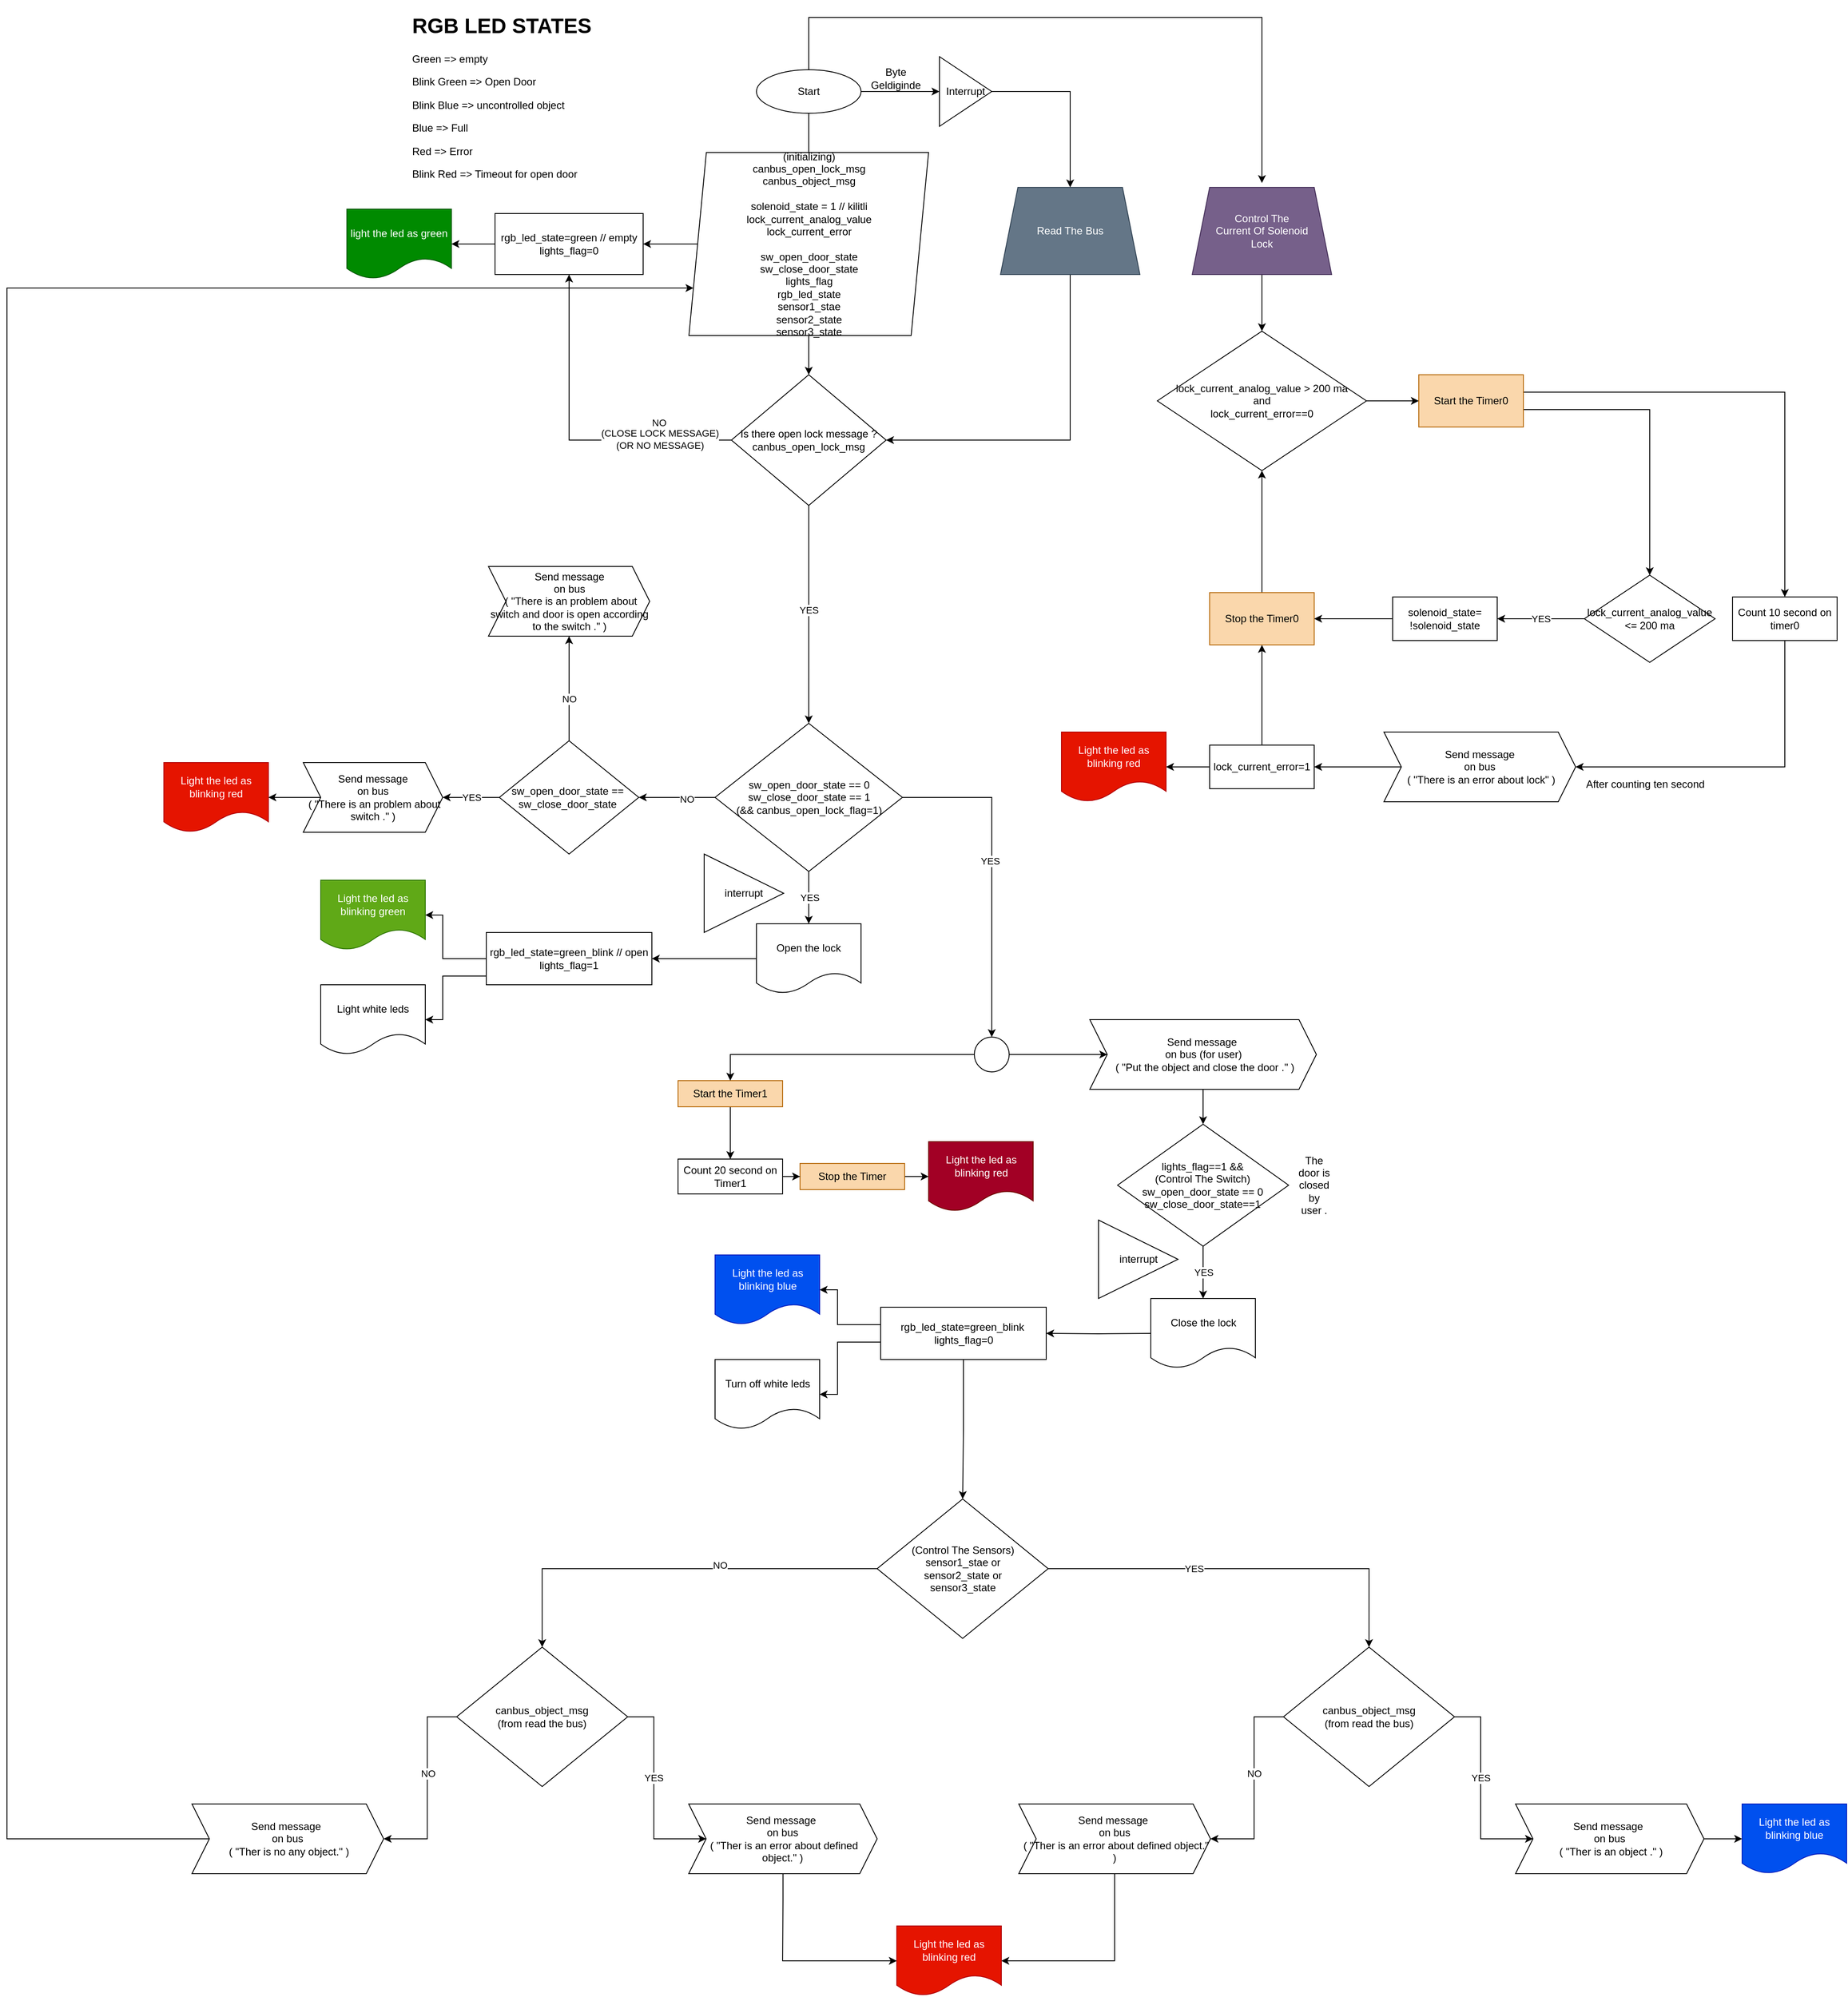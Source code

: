 <mxfile version="14.4.8" type="github">
  <diagram name="Page-1" id="edf60f1a-56cd-e834-aa8a-f176f3a09ee4">
    <mxGraphModel dx="1790" dy="1261" grid="1" gridSize="10" guides="1" tooltips="1" connect="1" arrows="1" fold="1" page="1" pageScale="1" pageWidth="1100" pageHeight="850" background="#ffffff" math="0" shadow="0">
      <root>
        <mxCell id="0" />
        <mxCell id="1" parent="0" />
        <mxCell id="D5FVr0X5BtPUz_qfZQi5-5" style="edgeStyle=orthogonalEdgeStyle;rounded=0;orthogonalLoop=1;jettySize=auto;html=1;" parent="1" source="D5FVr0X5BtPUz_qfZQi5-3" edge="1">
          <mxGeometry relative="1" as="geometry">
            <mxPoint x="-150.0" y="-450" as="targetPoint" />
          </mxGeometry>
        </mxCell>
        <mxCell id="D5FVr0X5BtPUz_qfZQi5-35" style="edgeStyle=orthogonalEdgeStyle;rounded=0;orthogonalLoop=1;jettySize=auto;html=1;entryX=0.5;entryY=0;entryDx=0;entryDy=0;" parent="1" source="D5FVr0X5BtPUz_qfZQi5-46" target="D5FVr0X5BtPUz_qfZQi5-34" edge="1">
          <mxGeometry relative="1" as="geometry" />
        </mxCell>
        <mxCell id="D5FVr0X5BtPUz_qfZQi5-44" style="edgeStyle=orthogonalEdgeStyle;rounded=0;orthogonalLoop=1;jettySize=auto;html=1;" parent="1" source="D5FVr0X5BtPUz_qfZQi5-3" edge="1">
          <mxGeometry relative="1" as="geometry">
            <mxPoint x="370" y="-440" as="targetPoint" />
            <Array as="points">
              <mxPoint x="-150" y="-630" />
            </Array>
          </mxGeometry>
        </mxCell>
        <mxCell id="D5FVr0X5BtPUz_qfZQi5-48" style="edgeStyle=orthogonalEdgeStyle;rounded=0;orthogonalLoop=1;jettySize=auto;html=1;entryX=0;entryY=0.5;entryDx=0;entryDy=0;" parent="1" source="D5FVr0X5BtPUz_qfZQi5-3" target="D5FVr0X5BtPUz_qfZQi5-46" edge="1">
          <mxGeometry relative="1" as="geometry">
            <mxPoint x="-20" y="-545" as="targetPoint" />
          </mxGeometry>
        </mxCell>
        <mxCell id="D5FVr0X5BtPUz_qfZQi5-3" value="Start" style="ellipse;whiteSpace=wrap;html=1;" parent="1" vertex="1">
          <mxGeometry x="-210" y="-570" width="120" height="50" as="geometry" />
        </mxCell>
        <mxCell id="D5FVr0X5BtPUz_qfZQi5-10" style="edgeStyle=orthogonalEdgeStyle;rounded=0;orthogonalLoop=1;jettySize=auto;html=1;entryX=0.5;entryY=0;entryDx=0;entryDy=0;" parent="1" source="D5FVr0X5BtPUz_qfZQi5-6" edge="1">
          <mxGeometry relative="1" as="geometry">
            <mxPoint x="-150.0" y="-220" as="targetPoint" />
          </mxGeometry>
        </mxCell>
        <mxCell id="D5FVr0X5BtPUz_qfZQi5-16" style="edgeStyle=orthogonalEdgeStyle;rounded=0;orthogonalLoop=1;jettySize=auto;html=1;" parent="1" source="D5FVr0X5BtPUz_qfZQi5-6" edge="1">
          <mxGeometry relative="1" as="geometry">
            <mxPoint x="-340" y="-370" as="targetPoint" />
          </mxGeometry>
        </mxCell>
        <mxCell id="D5FVr0X5BtPUz_qfZQi5-6" value="(initializing)&lt;br&gt;canbus_open_lock_msg&lt;br&gt;canbus_object_msg&lt;br&gt;&lt;br&gt;solenoid_state = 1 // kilitli&lt;br&gt;lock_current_analog_value&lt;br&gt;lock_current_error&lt;br&gt;&lt;br&gt;sw_open_door_state&lt;br&gt;sw_close_door_state&lt;br&gt;lights_flag&lt;br&gt;rgb_led_state&lt;br&gt;sensor1_stae&lt;br&gt;sensor2_state&lt;br&gt;sensor3_state" style="shape=parallelogram;perimeter=parallelogramPerimeter;whiteSpace=wrap;html=1;fixedSize=1;" parent="1" vertex="1">
          <mxGeometry x="-287.5" y="-475" width="275" height="210" as="geometry" />
        </mxCell>
        <mxCell id="D5FVr0X5BtPUz_qfZQi5-15" style="edgeStyle=orthogonalEdgeStyle;rounded=0;orthogonalLoop=1;jettySize=auto;html=1;entryX=0.5;entryY=0;entryDx=0;entryDy=0;" parent="1" source="D5FVr0X5BtPUz_qfZQi5-11" target="D5FVr0X5BtPUz_qfZQi5-24" edge="1">
          <mxGeometry relative="1" as="geometry">
            <mxPoint x="-150" y="170" as="targetPoint" />
            <Array as="points" />
          </mxGeometry>
        </mxCell>
        <mxCell id="D5FVr0X5BtPUz_qfZQi5-21" value="YES" style="edgeLabel;html=1;align=center;verticalAlign=middle;resizable=0;points=[];" parent="D5FVr0X5BtPUz_qfZQi5-15" vertex="1" connectable="0">
          <mxGeometry x="-0.691" y="-1" relative="1" as="geometry">
            <mxPoint x="0.9" y="81.1" as="offset" />
          </mxGeometry>
        </mxCell>
        <mxCell id="D5FVr0X5BtPUz_qfZQi5-18" style="edgeStyle=orthogonalEdgeStyle;rounded=0;orthogonalLoop=1;jettySize=auto;html=1;entryX=0.5;entryY=1;entryDx=0;entryDy=0;" parent="1" source="D5FVr0X5BtPUz_qfZQi5-11" target="D5FVr0X5BtPUz_qfZQi5-17" edge="1">
          <mxGeometry relative="1" as="geometry" />
        </mxCell>
        <mxCell id="D5FVr0X5BtPUz_qfZQi5-19" value="NO" style="edgeLabel;html=1;align=center;verticalAlign=middle;resizable=0;points=[];" parent="D5FVr0X5BtPUz_qfZQi5-18" vertex="1" connectable="0">
          <mxGeometry x="-0.831" y="-2" relative="1" as="geometry">
            <mxPoint x="-51.5" y="-18.06" as="offset" />
          </mxGeometry>
        </mxCell>
        <mxCell id="D5FVr0X5BtPUz_qfZQi5-20" value="(CLOSE LOCK MESSAGE)&lt;br&gt;(OR NO MESSAGE)" style="edgeLabel;html=1;align=center;verticalAlign=middle;resizable=0;points=[];" parent="D5FVr0X5BtPUz_qfZQi5-18" vertex="1" connectable="0">
          <mxGeometry x="-0.439" y="-1" relative="1" as="geometry">
            <mxPoint x="22.5" as="offset" />
          </mxGeometry>
        </mxCell>
        <mxCell id="D5FVr0X5BtPUz_qfZQi5-11" value="Is there open lock message ?&lt;br&gt;canbus_open_lock_msg" style="rhombus;whiteSpace=wrap;html=1;" parent="1" vertex="1">
          <mxGeometry x="-238.75" y="-220" width="177.5" height="150" as="geometry" />
        </mxCell>
        <mxCell id="D5FVr0X5BtPUz_qfZQi5-33" style="edgeStyle=orthogonalEdgeStyle;rounded=0;orthogonalLoop=1;jettySize=auto;html=1;entryX=1;entryY=0.5;entryDx=0;entryDy=0;" parent="1" source="D5FVr0X5BtPUz_qfZQi5-17" target="D5FVr0X5BtPUz_qfZQi5-32" edge="1">
          <mxGeometry relative="1" as="geometry" />
        </mxCell>
        <mxCell id="D5FVr0X5BtPUz_qfZQi5-17" value="rgb_led_state=green // empty&lt;br&gt;lights_flag=0" style="rounded=0;whiteSpace=wrap;html=1;" parent="1" vertex="1">
          <mxGeometry x="-510" y="-405" width="170" height="70" as="geometry" />
        </mxCell>
        <mxCell id="D5FVr0X5BtPUz_qfZQi5-26" value="YES" style="edgeStyle=orthogonalEdgeStyle;rounded=0;orthogonalLoop=1;jettySize=auto;html=1;entryX=0.5;entryY=0;entryDx=0;entryDy=0;" parent="1" source="D5FVr0X5BtPUz_qfZQi5-24" edge="1">
          <mxGeometry relative="1" as="geometry">
            <mxPoint x="-150" y="410" as="targetPoint" />
            <Array as="points" />
          </mxGeometry>
        </mxCell>
        <mxCell id="D5FVr0X5BtPUz_qfZQi5-78" style="edgeStyle=orthogonalEdgeStyle;rounded=0;orthogonalLoop=1;jettySize=auto;html=1;entryX=0.5;entryY=0;entryDx=0;entryDy=0;" parent="1" source="D5FVr0X5BtPUz_qfZQi5-24" target="D5FVr0X5BtPUz_qfZQi5-171" edge="1">
          <mxGeometry relative="1" as="geometry">
            <mxPoint x="60" y="480" as="targetPoint" />
            <Array as="points">
              <mxPoint x="60" y="265" />
            </Array>
          </mxGeometry>
        </mxCell>
        <mxCell id="D5FVr0X5BtPUz_qfZQi5-79" value="YES" style="edgeLabel;html=1;align=center;verticalAlign=middle;resizable=0;points=[];" parent="D5FVr0X5BtPUz_qfZQi5-78" vertex="1" connectable="0">
          <mxGeometry x="-0.069" y="-2" relative="1" as="geometry">
            <mxPoint as="offset" />
          </mxGeometry>
        </mxCell>
        <mxCell id="MWrZeghzE-EOdqpb_YKr-6" value="" style="edgeStyle=orthogonalEdgeStyle;rounded=0;orthogonalLoop=1;jettySize=auto;html=1;" edge="1" parent="1" source="D5FVr0X5BtPUz_qfZQi5-24" target="MWrZeghzE-EOdqpb_YKr-3">
          <mxGeometry relative="1" as="geometry" />
        </mxCell>
        <mxCell id="MWrZeghzE-EOdqpb_YKr-7" value="NO" style="edgeLabel;html=1;align=center;verticalAlign=middle;resizable=0;points=[];" vertex="1" connectable="0" parent="MWrZeghzE-EOdqpb_YKr-6">
          <mxGeometry x="-0.249" y="2" relative="1" as="geometry">
            <mxPoint as="offset" />
          </mxGeometry>
        </mxCell>
        <mxCell id="D5FVr0X5BtPUz_qfZQi5-24" value="sw_open_door_state == 0&lt;span&gt;&lt;br&gt;sw_close_door_state == 1&lt;br&gt;(&amp;amp;&amp;amp;&amp;nbsp;&lt;/span&gt;canbus_open_lock_flag=1&lt;span&gt;)&lt;br&gt;&lt;/span&gt;" style="rhombus;whiteSpace=wrap;html=1;" parent="1" vertex="1">
          <mxGeometry x="-257.5" y="180" width="215" height="170" as="geometry" />
        </mxCell>
        <mxCell id="D5FVr0X5BtPUz_qfZQi5-63" style="edgeStyle=orthogonalEdgeStyle;rounded=0;orthogonalLoop=1;jettySize=auto;html=1;entryX=1;entryY=0.5;entryDx=0;entryDy=0;" parent="1" source="D5FVr0X5BtPUz_qfZQi5-31" target="D5FVr0X5BtPUz_qfZQi5-61" edge="1">
          <mxGeometry relative="1" as="geometry" />
        </mxCell>
        <mxCell id="D5FVr0X5BtPUz_qfZQi5-31" value="Open the lock" style="shape=document;whiteSpace=wrap;html=1;boundedLbl=1;" parent="1" vertex="1">
          <mxGeometry x="-210" y="410" width="120" height="80" as="geometry" />
        </mxCell>
        <mxCell id="D5FVr0X5BtPUz_qfZQi5-32" value="light the led as green" style="shape=document;whiteSpace=wrap;html=1;boundedLbl=1;fillColor=#008a00;strokeColor=#005700;fontColor=#ffffff;" parent="1" vertex="1">
          <mxGeometry x="-680" y="-410" width="120" height="80" as="geometry" />
        </mxCell>
        <mxCell id="D5FVr0X5BtPUz_qfZQi5-36" style="edgeStyle=orthogonalEdgeStyle;rounded=0;orthogonalLoop=1;jettySize=auto;html=1;entryX=1;entryY=0.5;entryDx=0;entryDy=0;" parent="1" source="D5FVr0X5BtPUz_qfZQi5-34" target="D5FVr0X5BtPUz_qfZQi5-11" edge="1">
          <mxGeometry relative="1" as="geometry">
            <Array as="points">
              <mxPoint x="150" y="-145" />
            </Array>
          </mxGeometry>
        </mxCell>
        <mxCell id="D5FVr0X5BtPUz_qfZQi5-34" value="Read The Bus" style="shape=trapezoid;perimeter=trapezoidPerimeter;whiteSpace=wrap;html=1;fixedSize=1;fillColor=#647687;strokeColor=#314354;fontColor=#ffffff;" parent="1" vertex="1">
          <mxGeometry x="70" y="-435" width="160" height="100" as="geometry" />
        </mxCell>
        <mxCell id="D5FVr0X5BtPUz_qfZQi5-37" value="interrupt" style="triangle;whiteSpace=wrap;html=1;" parent="1" vertex="1">
          <mxGeometry x="182.5" y="750" width="91.25" height="90" as="geometry" />
        </mxCell>
        <mxCell id="D5FVr0X5BtPUz_qfZQi5-40" value="Send message &lt;br&gt;on bus&lt;br&gt;&amp;nbsp;( &quot;There is an problem about switch and door is open according to the switch .&quot; )" style="shape=step;perimeter=stepPerimeter;whiteSpace=wrap;html=1;fixedSize=1;rotation=0;" parent="1" vertex="1">
          <mxGeometry x="-517.5" width="185" height="80" as="geometry" />
        </mxCell>
        <mxCell id="D5FVr0X5BtPUz_qfZQi5-58" style="edgeStyle=orthogonalEdgeStyle;rounded=0;orthogonalLoop=1;jettySize=auto;html=1;" parent="1" source="D5FVr0X5BtPUz_qfZQi5-45" target="D5FVr0X5BtPUz_qfZQi5-57" edge="1">
          <mxGeometry relative="1" as="geometry" />
        </mxCell>
        <mxCell id="D5FVr0X5BtPUz_qfZQi5-45" value="Control The &lt;br&gt;Current Of Solenoid&lt;br&gt;Lock" style="shape=trapezoid;perimeter=trapezoidPerimeter;whiteSpace=wrap;html=1;fixedSize=1;fillColor=#76608a;strokeColor=#432D57;fontColor=#ffffff;" parent="1" vertex="1">
          <mxGeometry x="290" y="-435" width="160" height="100" as="geometry" />
        </mxCell>
        <mxCell id="D5FVr0X5BtPUz_qfZQi5-46" value="Interrupt" style="triangle;whiteSpace=wrap;html=1;" parent="1" vertex="1">
          <mxGeometry y="-585" width="60" height="80" as="geometry" />
        </mxCell>
        <mxCell id="D5FVr0X5BtPUz_qfZQi5-49" value="Byte Geldiginde&lt;br&gt;" style="text;html=1;strokeColor=none;fillColor=none;align=center;verticalAlign=middle;whiteSpace=wrap;rounded=0;" parent="1" vertex="1">
          <mxGeometry x="-70" y="-570" width="40" height="20" as="geometry" />
        </mxCell>
        <mxCell id="D5FVr0X5BtPUz_qfZQi5-52" value="YES" style="edgeStyle=orthogonalEdgeStyle;rounded=0;orthogonalLoop=1;jettySize=auto;html=1;exitX=0.5;exitY=1;exitDx=0;exitDy=0;" parent="1" source="D5FVr0X5BtPUz_qfZQi5-50" edge="1">
          <mxGeometry relative="1" as="geometry">
            <mxPoint x="302.5" y="840" as="targetPoint" />
            <mxPoint x="302.5" y="769.996" as="sourcePoint" />
          </mxGeometry>
        </mxCell>
        <mxCell id="D5FVr0X5BtPUz_qfZQi5-50" value="lights_flag==1 &amp;amp;&amp;amp;&lt;br&gt;(Control The Switch)&lt;br&gt;sw_open_door_state == 0&lt;br&gt;sw_close_door_state==1" style="rhombus;whiteSpace=wrap;html=1;" parent="1" vertex="1">
          <mxGeometry x="204.37" y="640" width="196.25" height="140" as="geometry" />
        </mxCell>
        <mxCell id="D5FVr0X5BtPUz_qfZQi5-56" value="Close the lock" style="shape=document;whiteSpace=wrap;html=1;boundedLbl=1;" parent="1" vertex="1">
          <mxGeometry x="242.5" y="840" width="120" height="80" as="geometry" />
        </mxCell>
        <mxCell id="D5FVr0X5BtPUz_qfZQi5-137" style="edgeStyle=orthogonalEdgeStyle;rounded=0;orthogonalLoop=1;jettySize=auto;html=1;" parent="1" source="D5FVr0X5BtPUz_qfZQi5-57" target="D5FVr0X5BtPUz_qfZQi5-136" edge="1">
          <mxGeometry relative="1" as="geometry" />
        </mxCell>
        <mxCell id="D5FVr0X5BtPUz_qfZQi5-57" value="lock_current_analog_value &amp;gt; 200 ma&lt;br&gt;and&lt;br&gt;lock_current_error==0" style="rhombus;whiteSpace=wrap;html=1;" parent="1" vertex="1">
          <mxGeometry x="250" y="-270" width="240" height="160" as="geometry" />
        </mxCell>
        <mxCell id="D5FVr0X5BtPUz_qfZQi5-163" style="edgeStyle=orthogonalEdgeStyle;rounded=0;orthogonalLoop=1;jettySize=auto;html=1;entryX=1;entryY=0.5;entryDx=0;entryDy=0;" parent="1" source="D5FVr0X5BtPUz_qfZQi5-59" target="D5FVr0X5BtPUz_qfZQi5-161" edge="1">
          <mxGeometry relative="1" as="geometry" />
        </mxCell>
        <mxCell id="D5FVr0X5BtPUz_qfZQi5-59" value="Send message &lt;br&gt;on bus&lt;br&gt;&amp;nbsp;( &quot;There is an error about lock&quot; )" style="shape=step;perimeter=stepPerimeter;whiteSpace=wrap;html=1;fixedSize=1;rotation=0;" parent="1" vertex="1">
          <mxGeometry x="510" y="190" width="220" height="80" as="geometry" />
        </mxCell>
        <mxCell id="D5FVr0X5BtPUz_qfZQi5-65" style="edgeStyle=orthogonalEdgeStyle;rounded=0;orthogonalLoop=1;jettySize=auto;html=1;entryX=1;entryY=0.5;entryDx=0;entryDy=0;" parent="1" source="D5FVr0X5BtPUz_qfZQi5-61" target="D5FVr0X5BtPUz_qfZQi5-64" edge="1">
          <mxGeometry relative="1" as="geometry">
            <Array as="points">
              <mxPoint x="-570" y="450" />
              <mxPoint x="-570" y="400" />
            </Array>
          </mxGeometry>
        </mxCell>
        <mxCell id="D5FVr0X5BtPUz_qfZQi5-67" style="edgeStyle=orthogonalEdgeStyle;rounded=0;orthogonalLoop=1;jettySize=auto;html=1;entryX=1;entryY=0.5;entryDx=0;entryDy=0;" parent="1" source="D5FVr0X5BtPUz_qfZQi5-61" target="D5FVr0X5BtPUz_qfZQi5-66" edge="1">
          <mxGeometry relative="1" as="geometry">
            <Array as="points">
              <mxPoint x="-570" y="470" />
              <mxPoint x="-570" y="520" />
            </Array>
          </mxGeometry>
        </mxCell>
        <mxCell id="D5FVr0X5BtPUz_qfZQi5-61" value="&lt;span&gt;rgb_led_state=green_blink // open&lt;/span&gt;&lt;br&gt;&lt;span&gt;lights_flag=1&lt;/span&gt;" style="rounded=0;whiteSpace=wrap;html=1;" parent="1" vertex="1">
          <mxGeometry x="-520" y="420" width="190" height="60" as="geometry" />
        </mxCell>
        <mxCell id="D5FVr0X5BtPUz_qfZQi5-64" value="Light the led as blinking green" style="shape=document;whiteSpace=wrap;html=1;boundedLbl=1;fillColor=#60a917;strokeColor=#2D7600;fontColor=#ffffff;" parent="1" vertex="1">
          <mxGeometry x="-710" y="360" width="120" height="80" as="geometry" />
        </mxCell>
        <mxCell id="D5FVr0X5BtPUz_qfZQi5-66" value="Light white leds" style="shape=document;whiteSpace=wrap;html=1;boundedLbl=1;" parent="1" vertex="1">
          <mxGeometry x="-710" y="480" width="120" height="80" as="geometry" />
        </mxCell>
        <mxCell id="D5FVr0X5BtPUz_qfZQi5-68" style="edgeStyle=orthogonalEdgeStyle;rounded=0;orthogonalLoop=1;jettySize=auto;html=1;entryX=1;entryY=0.5;entryDx=0;entryDy=0;" parent="1" target="D5FVr0X5BtPUz_qfZQi5-71" edge="1">
          <mxGeometry relative="1" as="geometry">
            <mxPoint x="242.5" y="880" as="sourcePoint" />
          </mxGeometry>
        </mxCell>
        <mxCell id="D5FVr0X5BtPUz_qfZQi5-69" style="edgeStyle=orthogonalEdgeStyle;rounded=0;orthogonalLoop=1;jettySize=auto;html=1;entryX=1;entryY=0.5;entryDx=0;entryDy=0;" parent="1" source="D5FVr0X5BtPUz_qfZQi5-71" target="D5FVr0X5BtPUz_qfZQi5-72" edge="1">
          <mxGeometry relative="1" as="geometry">
            <Array as="points">
              <mxPoint x="-117" y="870" />
              <mxPoint x="-117" y="830" />
            </Array>
          </mxGeometry>
        </mxCell>
        <mxCell id="D5FVr0X5BtPUz_qfZQi5-70" style="edgeStyle=orthogonalEdgeStyle;rounded=0;orthogonalLoop=1;jettySize=auto;html=1;entryX=1;entryY=0.5;entryDx=0;entryDy=0;" parent="1" source="D5FVr0X5BtPUz_qfZQi5-71" target="D5FVr0X5BtPUz_qfZQi5-73" edge="1">
          <mxGeometry relative="1" as="geometry">
            <Array as="points">
              <mxPoint x="-117" y="890" />
              <mxPoint x="-117" y="950" />
            </Array>
          </mxGeometry>
        </mxCell>
        <mxCell id="D5FVr0X5BtPUz_qfZQi5-192" style="edgeStyle=orthogonalEdgeStyle;rounded=0;orthogonalLoop=1;jettySize=auto;html=1;entryX=0.5;entryY=0;entryDx=0;entryDy=0;" parent="1" source="D5FVr0X5BtPUz_qfZQi5-71" target="D5FVr0X5BtPUz_qfZQi5-106" edge="1">
          <mxGeometry relative="1" as="geometry" />
        </mxCell>
        <mxCell id="D5FVr0X5BtPUz_qfZQi5-71" value="&lt;span&gt;rgb_led_state=green_blink&amp;nbsp;&lt;/span&gt;&lt;br&gt;&lt;span&gt;lights_flag=0&lt;/span&gt;" style="rounded=0;whiteSpace=wrap;html=1;" parent="1" vertex="1">
          <mxGeometry x="-67.5" y="850" width="190" height="60" as="geometry" />
        </mxCell>
        <mxCell id="D5FVr0X5BtPUz_qfZQi5-72" value="Light the led as blinking blue" style="shape=document;whiteSpace=wrap;html=1;boundedLbl=1;fillColor=#0050ef;strokeColor=#001DBC;fontColor=#ffffff;" parent="1" vertex="1">
          <mxGeometry x="-257.5" y="790" width="120" height="80" as="geometry" />
        </mxCell>
        <mxCell id="D5FVr0X5BtPUz_qfZQi5-73" value="Turn off white leds" style="shape=document;whiteSpace=wrap;html=1;boundedLbl=1;" parent="1" vertex="1">
          <mxGeometry x="-257.5" y="910" width="120" height="80" as="geometry" />
        </mxCell>
        <mxCell id="D5FVr0X5BtPUz_qfZQi5-74" value="&lt;h1&gt;RGB LED STATES&lt;/h1&gt;&lt;p&gt;Green =&amp;gt; empty&lt;/p&gt;&lt;p&gt;Blink Green =&amp;gt; Open Door&lt;/p&gt;&lt;p&gt;Blink Blue =&amp;gt; uncontrolled object&lt;/p&gt;&lt;p&gt;Blue =&amp;gt; Full&lt;/p&gt;&lt;p&gt;Red =&amp;gt; Error&lt;/p&gt;&lt;p&gt;Blink Red =&amp;gt; Timeout for open door&lt;/p&gt;&lt;p&gt;&lt;br&gt;&lt;/p&gt;&lt;p&gt;&lt;br&gt;&lt;/p&gt;" style="text;html=1;strokeColor=none;fillColor=none;spacing=5;spacingTop=-20;whiteSpace=wrap;overflow=hidden;rounded=0;" parent="1" vertex="1">
          <mxGeometry x="-610" y="-640" width="230" height="200" as="geometry" />
        </mxCell>
        <mxCell id="D5FVr0X5BtPUz_qfZQi5-75" value="interrupt" style="triangle;whiteSpace=wrap;html=1;" parent="1" vertex="1">
          <mxGeometry x="-270" y="330" width="91.25" height="90" as="geometry" />
        </mxCell>
        <mxCell id="D5FVr0X5BtPUz_qfZQi5-91" value="The door is closed by user ." style="text;html=1;strokeColor=none;fillColor=none;align=center;verticalAlign=middle;whiteSpace=wrap;rounded=0;" parent="1" vertex="1">
          <mxGeometry x="410" y="700" width="40" height="20" as="geometry" />
        </mxCell>
        <mxCell id="D5FVr0X5BtPUz_qfZQi5-181" style="edgeStyle=orthogonalEdgeStyle;rounded=0;orthogonalLoop=1;jettySize=auto;html=1;entryX=0.5;entryY=0;entryDx=0;entryDy=0;" parent="1" source="D5FVr0X5BtPUz_qfZQi5-96" target="D5FVr0X5BtPUz_qfZQi5-180" edge="1">
          <mxGeometry relative="1" as="geometry" />
        </mxCell>
        <mxCell id="D5FVr0X5BtPUz_qfZQi5-96" value="Start the Timer1" style="rounded=0;whiteSpace=wrap;html=1;fillColor=#fad7ac;strokeColor=#b46504;" parent="1" vertex="1">
          <mxGeometry x="-300" y="590" width="120" height="30" as="geometry" />
        </mxCell>
        <mxCell id="D5FVr0X5BtPUz_qfZQi5-190" style="edgeStyle=orthogonalEdgeStyle;rounded=0;orthogonalLoop=1;jettySize=auto;html=1;entryX=0.5;entryY=0;entryDx=0;entryDy=0;" parent="1" source="D5FVr0X5BtPUz_qfZQi5-100" target="D5FVr0X5BtPUz_qfZQi5-50" edge="1">
          <mxGeometry relative="1" as="geometry" />
        </mxCell>
        <mxCell id="D5FVr0X5BtPUz_qfZQi5-100" value="&lt;span style=&quot;background-color: rgb(255 , 255 , 255)&quot;&gt;Send message&amp;nbsp;&lt;/span&gt;&lt;br&gt;&lt;span style=&quot;background-color: rgb(255 , 255 , 255)&quot;&gt;on bus (for user)&lt;/span&gt;&lt;br&gt;&lt;span style=&quot;background-color: rgb(255 , 255 , 255)&quot;&gt;&amp;nbsp;( &quot;Put the object and close the door .&quot; )&lt;/span&gt;" style="shape=step;perimeter=stepPerimeter;whiteSpace=wrap;html=1;fixedSize=1;" parent="1" vertex="1">
          <mxGeometry x="172.5" y="520" width="260" height="80" as="geometry" />
        </mxCell>
        <mxCell id="D5FVr0X5BtPUz_qfZQi5-189" value="" style="edgeStyle=orthogonalEdgeStyle;rounded=0;orthogonalLoop=1;jettySize=auto;html=1;" parent="1" source="D5FVr0X5BtPUz_qfZQi5-103" target="D5FVr0X5BtPUz_qfZQi5-183" edge="1">
          <mxGeometry relative="1" as="geometry" />
        </mxCell>
        <mxCell id="D5FVr0X5BtPUz_qfZQi5-103" value="Stop the Timer" style="rounded=0;whiteSpace=wrap;html=1;fillColor=#fad7ac;strokeColor=#b46504;" parent="1" vertex="1">
          <mxGeometry x="-160" y="685" width="120" height="30" as="geometry" />
        </mxCell>
        <mxCell id="D5FVr0X5BtPUz_qfZQi5-118" value="YES" style="edgeStyle=orthogonalEdgeStyle;rounded=0;orthogonalLoop=1;jettySize=auto;html=1;entryX=0.5;entryY=0;entryDx=0;entryDy=0;" parent="1" source="D5FVr0X5BtPUz_qfZQi5-106" target="D5FVr0X5BtPUz_qfZQi5-117" edge="1">
          <mxGeometry x="-0.271" relative="1" as="geometry">
            <Array as="points">
              <mxPoint x="493" y="1150" />
            </Array>
            <mxPoint as="offset" />
          </mxGeometry>
        </mxCell>
        <mxCell id="D5FVr0X5BtPUz_qfZQi5-131" style="edgeStyle=orthogonalEdgeStyle;rounded=0;orthogonalLoop=1;jettySize=auto;html=1;entryX=0.5;entryY=0;entryDx=0;entryDy=0;" parent="1" source="D5FVr0X5BtPUz_qfZQi5-106" target="D5FVr0X5BtPUz_qfZQi5-130" edge="1">
          <mxGeometry relative="1" as="geometry" />
        </mxCell>
        <mxCell id="D5FVr0X5BtPUz_qfZQi5-132" value="NO&lt;br&gt;" style="edgeLabel;html=1;align=center;verticalAlign=middle;resizable=0;points=[];" parent="D5FVr0X5BtPUz_qfZQi5-131" vertex="1" connectable="0">
          <mxGeometry x="-0.235" y="-4" relative="1" as="geometry">
            <mxPoint x="1" as="offset" />
          </mxGeometry>
        </mxCell>
        <mxCell id="D5FVr0X5BtPUz_qfZQi5-106" value="(Control The Sensors)&lt;br&gt;sensor1_stae or&lt;br&gt;sensor2_state or&lt;br&gt;sensor3_state" style="rhombus;whiteSpace=wrap;html=1;" parent="1" vertex="1">
          <mxGeometry x="-71.5" y="1070" width="196.25" height="160" as="geometry" />
        </mxCell>
        <mxCell id="D5FVr0X5BtPUz_qfZQi5-135" style="edgeStyle=orthogonalEdgeStyle;rounded=0;orthogonalLoop=1;jettySize=auto;html=1;" parent="1" source="D5FVr0X5BtPUz_qfZQi5-107" target="D5FVr0X5BtPUz_qfZQi5-134" edge="1">
          <mxGeometry relative="1" as="geometry" />
        </mxCell>
        <mxCell id="D5FVr0X5BtPUz_qfZQi5-107" value="&lt;span style=&quot;background-color: rgb(255 , 255 , 255)&quot;&gt;Send message&amp;nbsp;&lt;/span&gt;&lt;br&gt;&lt;span style=&quot;background-color: rgb(255 , 255 , 255)&quot;&gt;on bus&lt;/span&gt;&lt;br&gt;&lt;span style=&quot;background-color: rgb(255 , 255 , 255)&quot;&gt;&amp;nbsp;( &quot;Ther is an object .&quot; )&lt;/span&gt;" style="shape=step;perimeter=stepPerimeter;whiteSpace=wrap;html=1;fixedSize=1;" parent="1" vertex="1">
          <mxGeometry x="661" y="1420" width="216.25" height="80" as="geometry" />
        </mxCell>
        <mxCell id="D5FVr0X5BtPUz_qfZQi5-167" style="edgeStyle=orthogonalEdgeStyle;rounded=0;orthogonalLoop=1;jettySize=auto;html=1;entryX=1;entryY=0.5;entryDx=0;entryDy=0;" parent="1" source="D5FVr0X5BtPUz_qfZQi5-111" target="D5FVr0X5BtPUz_qfZQi5-166" edge="1">
          <mxGeometry relative="1" as="geometry">
            <Array as="points">
              <mxPoint x="201" y="1600" />
            </Array>
          </mxGeometry>
        </mxCell>
        <mxCell id="D5FVr0X5BtPUz_qfZQi5-111" value="&lt;span&gt;Send message&amp;nbsp;&lt;/span&gt;&lt;br style=&quot;background-color: rgb(248 , 249 , 250)&quot;&gt;&lt;span&gt;on bus&lt;/span&gt;&lt;br style=&quot;background-color: rgb(248 , 249 , 250)&quot;&gt;&lt;span&gt;&amp;nbsp;( &quot;Ther is an error about defined object.&quot; )&lt;/span&gt;" style="shape=step;perimeter=stepPerimeter;whiteSpace=wrap;html=1;fixedSize=1;rotation=0;" parent="1" vertex="1">
          <mxGeometry x="91" y="1420" width="220" height="80" as="geometry" />
        </mxCell>
        <mxCell id="D5FVr0X5BtPUz_qfZQi5-120" value="YES" style="edgeStyle=orthogonalEdgeStyle;rounded=0;orthogonalLoop=1;jettySize=auto;html=1;entryX=0;entryY=0.5;entryDx=0;entryDy=0;" parent="1" source="D5FVr0X5BtPUz_qfZQi5-117" target="D5FVr0X5BtPUz_qfZQi5-107" edge="1">
          <mxGeometry x="-0.13" relative="1" as="geometry">
            <Array as="points">
              <mxPoint x="621" y="1320" />
              <mxPoint x="621" y="1460" />
            </Array>
            <mxPoint as="offset" />
          </mxGeometry>
        </mxCell>
        <mxCell id="D5FVr0X5BtPUz_qfZQi5-122" style="edgeStyle=orthogonalEdgeStyle;rounded=0;orthogonalLoop=1;jettySize=auto;html=1;entryX=1;entryY=0.5;entryDx=0;entryDy=0;" parent="1" source="D5FVr0X5BtPUz_qfZQi5-117" target="D5FVr0X5BtPUz_qfZQi5-111" edge="1">
          <mxGeometry relative="1" as="geometry">
            <mxPoint x="321" y="1460" as="targetPoint" />
            <Array as="points">
              <mxPoint x="361" y="1320" />
              <mxPoint x="361" y="1460" />
            </Array>
          </mxGeometry>
        </mxCell>
        <mxCell id="D5FVr0X5BtPUz_qfZQi5-123" value="NO" style="edgeLabel;html=1;align=center;verticalAlign=middle;resizable=0;points=[];" parent="D5FVr0X5BtPUz_qfZQi5-122" vertex="1" connectable="0">
          <mxGeometry x="-0.009" relative="1" as="geometry">
            <mxPoint y="-12.92" as="offset" />
          </mxGeometry>
        </mxCell>
        <mxCell id="D5FVr0X5BtPUz_qfZQi5-117" value="canbus_object_msg&lt;br&gt;(from read the bus)" style="rhombus;whiteSpace=wrap;html=1;" parent="1" vertex="1">
          <mxGeometry x="394.75" y="1240" width="196.25" height="160" as="geometry" />
        </mxCell>
        <mxCell id="D5FVr0X5BtPUz_qfZQi5-168" style="edgeStyle=orthogonalEdgeStyle;rounded=0;orthogonalLoop=1;jettySize=auto;html=1;entryX=0;entryY=0.5;entryDx=0;entryDy=0;" parent="1" source="D5FVr0X5BtPUz_qfZQi5-125" target="D5FVr0X5BtPUz_qfZQi5-166" edge="1">
          <mxGeometry relative="1" as="geometry">
            <mxPoint x="-89" y="1700" as="targetPoint" />
            <Array as="points">
              <mxPoint x="-180" y="1530" />
              <mxPoint x="-180" y="1600" />
            </Array>
          </mxGeometry>
        </mxCell>
        <mxCell id="D5FVr0X5BtPUz_qfZQi5-125" value="Send message&amp;nbsp;&lt;br&gt;on bus&lt;br&gt;&amp;nbsp;( &quot;Ther is an error about defined object.&quot; )" style="shape=step;perimeter=stepPerimeter;whiteSpace=wrap;html=1;fixedSize=1;" parent="1" vertex="1">
          <mxGeometry x="-287.75" y="1420" width="216.25" height="80" as="geometry" />
        </mxCell>
        <mxCell id="D5FVr0X5BtPUz_qfZQi5-126" value="&lt;span&gt;Send message&amp;nbsp;&lt;/span&gt;&lt;br style=&quot;background-color: rgb(248 , 249 , 250)&quot;&gt;&lt;span&gt;on bus&lt;/span&gt;&lt;br style=&quot;background-color: rgb(248 , 249 , 250)&quot;&gt;&lt;span&gt;&amp;nbsp;( &quot;Ther is no any object.&quot; )&lt;/span&gt;" style="shape=step;perimeter=stepPerimeter;whiteSpace=wrap;html=1;fixedSize=1;rotation=0;" parent="1" vertex="1">
          <mxGeometry x="-857.75" y="1420" width="220" height="80" as="geometry" />
        </mxCell>
        <mxCell id="D5FVr0X5BtPUz_qfZQi5-127" value="YES" style="edgeStyle=orthogonalEdgeStyle;rounded=0;orthogonalLoop=1;jettySize=auto;html=1;entryX=0;entryY=0.5;entryDx=0;entryDy=0;" parent="1" source="D5FVr0X5BtPUz_qfZQi5-130" target="D5FVr0X5BtPUz_qfZQi5-125" edge="1">
          <mxGeometry x="-0.13" relative="1" as="geometry">
            <Array as="points">
              <mxPoint x="-327.75" y="1320" />
              <mxPoint x="-327.75" y="1460" />
            </Array>
            <mxPoint as="offset" />
          </mxGeometry>
        </mxCell>
        <mxCell id="D5FVr0X5BtPUz_qfZQi5-128" style="edgeStyle=orthogonalEdgeStyle;rounded=0;orthogonalLoop=1;jettySize=auto;html=1;entryX=1;entryY=0.5;entryDx=0;entryDy=0;" parent="1" source="D5FVr0X5BtPUz_qfZQi5-130" target="D5FVr0X5BtPUz_qfZQi5-126" edge="1">
          <mxGeometry relative="1" as="geometry">
            <mxPoint x="-627.75" y="1460" as="targetPoint" />
            <Array as="points">
              <mxPoint x="-587.75" y="1320" />
              <mxPoint x="-587.75" y="1460" />
            </Array>
          </mxGeometry>
        </mxCell>
        <mxCell id="D5FVr0X5BtPUz_qfZQi5-129" value="NO" style="edgeLabel;html=1;align=center;verticalAlign=middle;resizable=0;points=[];" parent="D5FVr0X5BtPUz_qfZQi5-128" vertex="1" connectable="0">
          <mxGeometry x="-0.009" relative="1" as="geometry">
            <mxPoint y="-12.92" as="offset" />
          </mxGeometry>
        </mxCell>
        <mxCell id="D5FVr0X5BtPUz_qfZQi5-130" value="canbus_object_msg&lt;br&gt;(from read the bus)" style="rhombus;whiteSpace=wrap;html=1;" parent="1" vertex="1">
          <mxGeometry x="-554" y="1240" width="196.25" height="160" as="geometry" />
        </mxCell>
        <mxCell id="D5FVr0X5BtPUz_qfZQi5-134" value="Light the led as blinking blue" style="shape=document;whiteSpace=wrap;html=1;boundedLbl=1;fillColor=#0050ef;strokeColor=#001DBC;fontColor=#ffffff;" parent="1" vertex="1">
          <mxGeometry x="921" y="1420" width="120" height="80" as="geometry" />
        </mxCell>
        <mxCell id="D5FVr0X5BtPUz_qfZQi5-152" style="edgeStyle=orthogonalEdgeStyle;rounded=0;orthogonalLoop=1;jettySize=auto;html=1;" parent="1" source="D5FVr0X5BtPUz_qfZQi5-136" target="D5FVr0X5BtPUz_qfZQi5-139" edge="1">
          <mxGeometry relative="1" as="geometry">
            <Array as="points">
              <mxPoint x="970" y="-200" />
            </Array>
          </mxGeometry>
        </mxCell>
        <mxCell id="MWrZeghzE-EOdqpb_YKr-19" style="edgeStyle=orthogonalEdgeStyle;rounded=0;orthogonalLoop=1;jettySize=auto;html=1;" edge="1" parent="1" source="D5FVr0X5BtPUz_qfZQi5-136" target="D5FVr0X5BtPUz_qfZQi5-140">
          <mxGeometry relative="1" as="geometry">
            <Array as="points">
              <mxPoint x="815" y="-180" />
            </Array>
          </mxGeometry>
        </mxCell>
        <mxCell id="D5FVr0X5BtPUz_qfZQi5-136" value="Start the Timer0" style="rounded=0;whiteSpace=wrap;html=1;fillColor=#fad7ac;strokeColor=#b46504;" parent="1" vertex="1">
          <mxGeometry x="550" y="-220" width="120" height="60" as="geometry" />
        </mxCell>
        <mxCell id="D5FVr0X5BtPUz_qfZQi5-154" style="edgeStyle=orthogonalEdgeStyle;rounded=0;orthogonalLoop=1;jettySize=auto;html=1;entryX=1;entryY=0.5;entryDx=0;entryDy=0;" parent="1" source="D5FVr0X5BtPUz_qfZQi5-139" target="D5FVr0X5BtPUz_qfZQi5-59" edge="1">
          <mxGeometry relative="1" as="geometry">
            <Array as="points">
              <mxPoint x="970" y="230" />
            </Array>
          </mxGeometry>
        </mxCell>
        <mxCell id="D5FVr0X5BtPUz_qfZQi5-139" value="Count 10 second on timer0" style="rounded=0;whiteSpace=wrap;html=1;" parent="1" vertex="1">
          <mxGeometry x="910" y="35" width="120" height="50" as="geometry" />
        </mxCell>
        <mxCell id="MWrZeghzE-EOdqpb_YKr-17" value="YES" style="edgeStyle=orthogonalEdgeStyle;rounded=0;orthogonalLoop=1;jettySize=auto;html=1;entryX=1;entryY=0.5;entryDx=0;entryDy=0;" edge="1" parent="1" source="D5FVr0X5BtPUz_qfZQi5-140" target="MWrZeghzE-EOdqpb_YKr-16">
          <mxGeometry relative="1" as="geometry" />
        </mxCell>
        <mxCell id="D5FVr0X5BtPUz_qfZQi5-140" value="lock_current_analog_value &amp;lt;= 200 ma" style="rhombus;whiteSpace=wrap;html=1;" parent="1" vertex="1">
          <mxGeometry x="740" y="10" width="150" height="100" as="geometry" />
        </mxCell>
        <mxCell id="D5FVr0X5BtPUz_qfZQi5-144" style="edgeStyle=orthogonalEdgeStyle;rounded=0;orthogonalLoop=1;jettySize=auto;html=1;entryX=0.5;entryY=1;entryDx=0;entryDy=0;" parent="1" source="D5FVr0X5BtPUz_qfZQi5-142" target="D5FVr0X5BtPUz_qfZQi5-57" edge="1">
          <mxGeometry relative="1" as="geometry" />
        </mxCell>
        <mxCell id="D5FVr0X5BtPUz_qfZQi5-142" value="Stop the Timer0" style="rounded=0;whiteSpace=wrap;html=1;fillColor=#fad7ac;strokeColor=#b46504;" parent="1" vertex="1">
          <mxGeometry x="310" y="30" width="120" height="60" as="geometry" />
        </mxCell>
        <mxCell id="D5FVr0X5BtPUz_qfZQi5-160" value="After counting ten second&lt;br&gt;" style="text;html=1;strokeColor=none;fillColor=none;align=center;verticalAlign=middle;whiteSpace=wrap;rounded=0;" parent="1" vertex="1">
          <mxGeometry x="740" y="240" width="140" height="20" as="geometry" />
        </mxCell>
        <mxCell id="D5FVr0X5BtPUz_qfZQi5-162" value="" style="edgeStyle=orthogonalEdgeStyle;rounded=0;orthogonalLoop=1;jettySize=auto;html=1;" parent="1" source="D5FVr0X5BtPUz_qfZQi5-161" target="D5FVr0X5BtPUz_qfZQi5-142" edge="1">
          <mxGeometry relative="1" as="geometry" />
        </mxCell>
        <mxCell id="D5FVr0X5BtPUz_qfZQi5-165" value="" style="edgeStyle=orthogonalEdgeStyle;rounded=0;orthogonalLoop=1;jettySize=auto;html=1;" parent="1" source="D5FVr0X5BtPUz_qfZQi5-161" target="D5FVr0X5BtPUz_qfZQi5-164" edge="1">
          <mxGeometry relative="1" as="geometry" />
        </mxCell>
        <mxCell id="D5FVr0X5BtPUz_qfZQi5-161" value="&lt;span&gt;lock_current_error=1&lt;/span&gt;" style="rounded=0;whiteSpace=wrap;html=1;" parent="1" vertex="1">
          <mxGeometry x="310" y="205" width="120" height="50" as="geometry" />
        </mxCell>
        <mxCell id="D5FVr0X5BtPUz_qfZQi5-164" value="Light the led as blinking red" style="shape=document;whiteSpace=wrap;html=1;boundedLbl=1;fillColor=#e51400;strokeColor=#B20000;fontColor=#ffffff;" parent="1" vertex="1">
          <mxGeometry x="140" y="190" width="120" height="80" as="geometry" />
        </mxCell>
        <mxCell id="D5FVr0X5BtPUz_qfZQi5-166" value="Light the led as blinking red" style="shape=document;whiteSpace=wrap;html=1;boundedLbl=1;fillColor=#e51400;strokeColor=#B20000;fontColor=#ffffff;" parent="1" vertex="1">
          <mxGeometry x="-49" y="1560" width="120" height="80" as="geometry" />
        </mxCell>
        <mxCell id="MWrZeghzE-EOdqpb_YKr-2" style="edgeStyle=orthogonalEdgeStyle;rounded=0;orthogonalLoop=1;jettySize=auto;html=1;entryX=0;entryY=0.75;entryDx=0;entryDy=0;exitX=0;exitY=0.5;exitDx=0;exitDy=0;" edge="1" parent="1" source="D5FVr0X5BtPUz_qfZQi5-126" target="D5FVr0X5BtPUz_qfZQi5-6">
          <mxGeometry relative="1" as="geometry">
            <mxPoint x="-1049" y="1460" as="sourcePoint" />
            <Array as="points">
              <mxPoint x="-1070" y="1460" />
              <mxPoint x="-1070" y="-319" />
            </Array>
          </mxGeometry>
        </mxCell>
        <mxCell id="D5FVr0X5BtPUz_qfZQi5-172" style="edgeStyle=orthogonalEdgeStyle;rounded=0;orthogonalLoop=1;jettySize=auto;html=1;exitX=0;exitY=0.5;exitDx=0;exitDy=0;" parent="1" source="D5FVr0X5BtPUz_qfZQi5-171" target="D5FVr0X5BtPUz_qfZQi5-96" edge="1">
          <mxGeometry relative="1" as="geometry">
            <mxPoint x="-50" y="560" as="sourcePoint" />
          </mxGeometry>
        </mxCell>
        <mxCell id="D5FVr0X5BtPUz_qfZQi5-173" style="edgeStyle=orthogonalEdgeStyle;rounded=0;orthogonalLoop=1;jettySize=auto;html=1;entryX=0;entryY=0.5;entryDx=0;entryDy=0;" parent="1" source="D5FVr0X5BtPUz_qfZQi5-171" target="D5FVr0X5BtPUz_qfZQi5-100" edge="1">
          <mxGeometry relative="1" as="geometry">
            <Array as="points">
              <mxPoint x="150" y="560" />
              <mxPoint x="150" y="560" />
            </Array>
          </mxGeometry>
        </mxCell>
        <mxCell id="D5FVr0X5BtPUz_qfZQi5-171" value="" style="ellipse;whiteSpace=wrap;html=1;aspect=fixed;" parent="1" vertex="1">
          <mxGeometry x="40" y="540" width="40" height="40" as="geometry" />
        </mxCell>
        <mxCell id="D5FVr0X5BtPUz_qfZQi5-188" value="" style="edgeStyle=orthogonalEdgeStyle;rounded=0;orthogonalLoop=1;jettySize=auto;html=1;" parent="1" source="D5FVr0X5BtPUz_qfZQi5-180" target="D5FVr0X5BtPUz_qfZQi5-103" edge="1">
          <mxGeometry relative="1" as="geometry" />
        </mxCell>
        <mxCell id="D5FVr0X5BtPUz_qfZQi5-180" value="Count 20 second on Timer1" style="rounded=0;whiteSpace=wrap;html=1;" parent="1" vertex="1">
          <mxGeometry x="-300" y="680" width="120" height="40" as="geometry" />
        </mxCell>
        <mxCell id="D5FVr0X5BtPUz_qfZQi5-183" value="Light the led as blinking red" style="shape=document;whiteSpace=wrap;html=1;boundedLbl=1;fillColor=#a20025;strokeColor=#6F0000;fontColor=#ffffff;" parent="1" vertex="1">
          <mxGeometry x="-12.5" y="660" width="120" height="80" as="geometry" />
        </mxCell>
        <mxCell id="MWrZeghzE-EOdqpb_YKr-11" value="NO" style="edgeStyle=orthogonalEdgeStyle;rounded=0;orthogonalLoop=1;jettySize=auto;html=1;entryX=0.5;entryY=1;entryDx=0;entryDy=0;" edge="1" parent="1" source="MWrZeghzE-EOdqpb_YKr-3" target="D5FVr0X5BtPUz_qfZQi5-40">
          <mxGeometry x="-0.2" relative="1" as="geometry">
            <mxPoint as="offset" />
          </mxGeometry>
        </mxCell>
        <mxCell id="MWrZeghzE-EOdqpb_YKr-13" value="YES" style="edgeStyle=orthogonalEdgeStyle;rounded=0;orthogonalLoop=1;jettySize=auto;html=1;entryX=1;entryY=0.5;entryDx=0;entryDy=0;" edge="1" parent="1" source="MWrZeghzE-EOdqpb_YKr-3" target="MWrZeghzE-EOdqpb_YKr-12">
          <mxGeometry relative="1" as="geometry" />
        </mxCell>
        <mxCell id="MWrZeghzE-EOdqpb_YKr-3" value="sw_open_door_state ==&amp;nbsp;&lt;span&gt;&lt;br&gt;sw_close_door_state&amp;nbsp;&lt;/span&gt;&lt;span&gt;&lt;br&gt;&lt;/span&gt;" style="rhombus;whiteSpace=wrap;html=1;" vertex="1" parent="1">
          <mxGeometry x="-505" y="200" width="160" height="130" as="geometry" />
        </mxCell>
        <mxCell id="MWrZeghzE-EOdqpb_YKr-9" value="Light the led as blinking red" style="shape=document;whiteSpace=wrap;html=1;boundedLbl=1;fillColor=#e51400;strokeColor=#B20000;fontColor=#ffffff;" vertex="1" parent="1">
          <mxGeometry x="-890" y="225" width="120" height="80" as="geometry" />
        </mxCell>
        <mxCell id="MWrZeghzE-EOdqpb_YKr-14" style="edgeStyle=orthogonalEdgeStyle;rounded=0;orthogonalLoop=1;jettySize=auto;html=1;entryX=1;entryY=0.5;entryDx=0;entryDy=0;" edge="1" parent="1" source="MWrZeghzE-EOdqpb_YKr-12" target="MWrZeghzE-EOdqpb_YKr-9">
          <mxGeometry relative="1" as="geometry" />
        </mxCell>
        <mxCell id="MWrZeghzE-EOdqpb_YKr-12" value="Send message &lt;br&gt;on bus&lt;br&gt;&amp;nbsp;( &quot;There is an problem about switch .&quot; )" style="shape=step;perimeter=stepPerimeter;whiteSpace=wrap;html=1;fixedSize=1;rotation=0;" vertex="1" parent="1">
          <mxGeometry x="-730" y="225" width="160" height="80" as="geometry" />
        </mxCell>
        <mxCell id="MWrZeghzE-EOdqpb_YKr-18" style="edgeStyle=orthogonalEdgeStyle;rounded=0;orthogonalLoop=1;jettySize=auto;html=1;entryX=1;entryY=0.5;entryDx=0;entryDy=0;" edge="1" parent="1" source="MWrZeghzE-EOdqpb_YKr-16" target="D5FVr0X5BtPUz_qfZQi5-142">
          <mxGeometry relative="1" as="geometry" />
        </mxCell>
        <mxCell id="MWrZeghzE-EOdqpb_YKr-16" value="solenoid_state=&lt;br&gt;!solenoid_state" style="rounded=0;whiteSpace=wrap;html=1;" vertex="1" parent="1">
          <mxGeometry x="520" y="35" width="120" height="50" as="geometry" />
        </mxCell>
      </root>
    </mxGraphModel>
  </diagram>
</mxfile>

